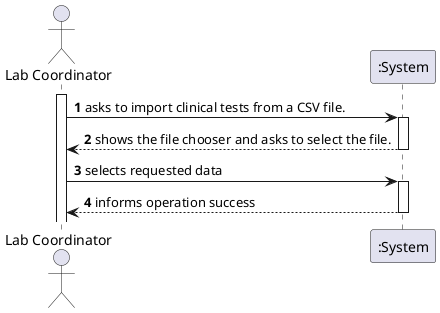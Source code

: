 @startuml

autonumber
actor "Lab Coordinator" as MLT

activate MLT
MLT -> ":System" :  asks to import clinical tests from a CSV file.
activate ":System"
":System" --> MLT : shows the file chooser and asks to select the file.
deactivate ":System"

MLT -> ":System" : selects requested data
activate ":System"

":System" --> MLT : informs operation success
deactivate ":System"

@enduml